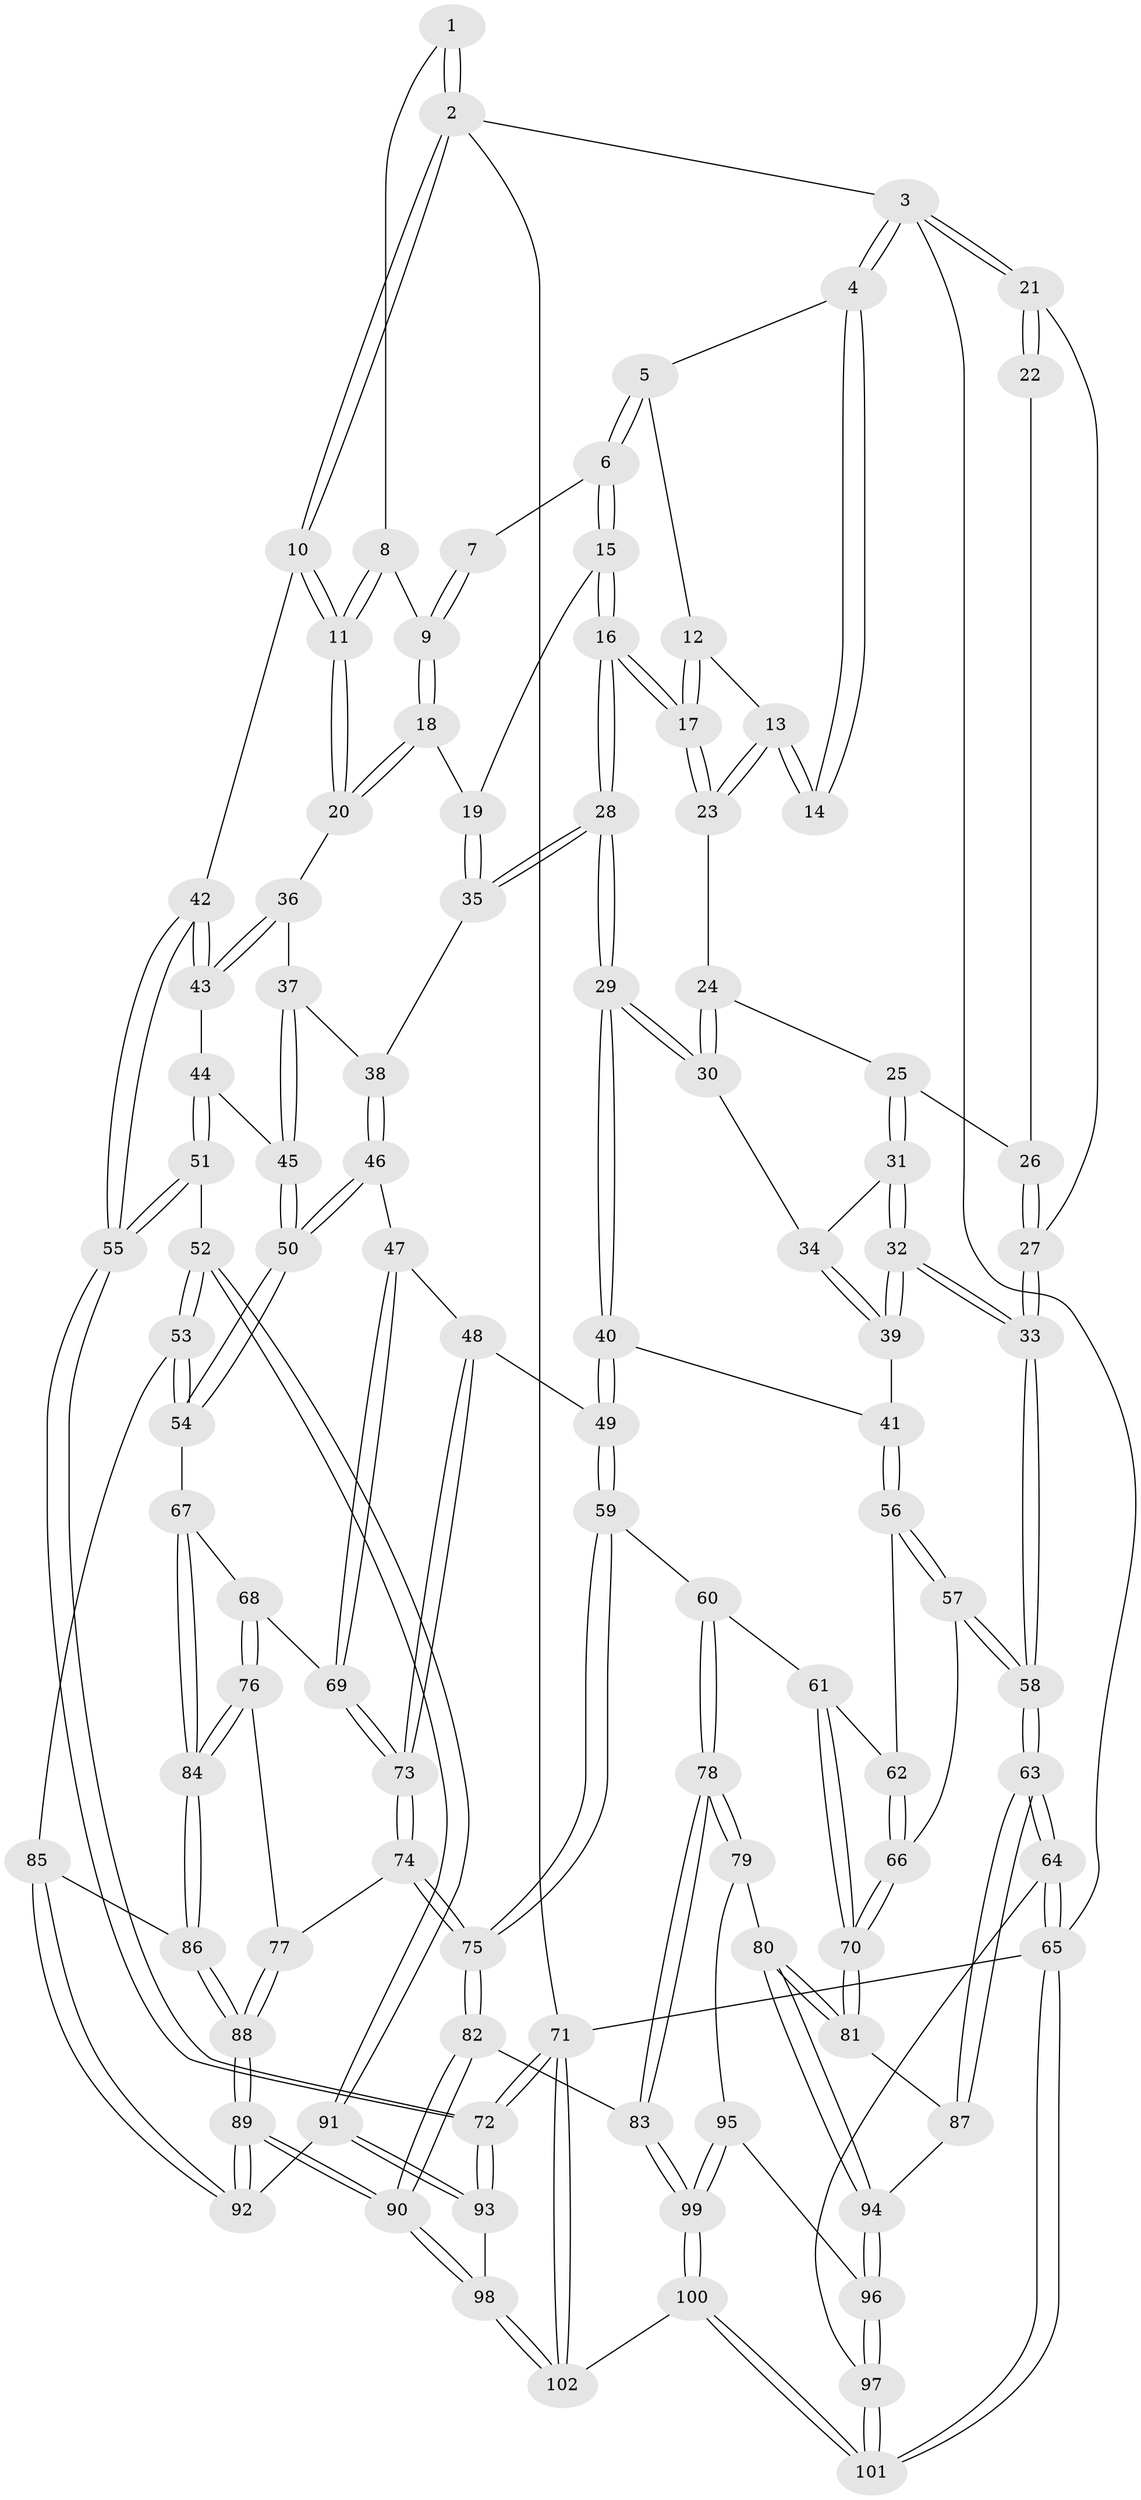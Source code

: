 // Generated by graph-tools (version 1.1) at 2025/11/02/27/25 16:11:51]
// undirected, 102 vertices, 252 edges
graph export_dot {
graph [start="1"]
  node [color=gray90,style=filled];
  1 [pos="+0.8968984994473754+0"];
  2 [pos="+1+0"];
  3 [pos="+0+0"];
  4 [pos="+0.004298540606688749+0"];
  5 [pos="+0.43624985027587027+0"];
  6 [pos="+0.5028741981187961+0"];
  7 [pos="+0.6186582099829339+0"];
  8 [pos="+0.851433168980853+0.08921307384117554"];
  9 [pos="+0.7943033497650285+0.1100504184709964"];
  10 [pos="+1+0.12721144956308597"];
  11 [pos="+1+0.1532997189238632"];
  12 [pos="+0.25216747890844+0.10820398739815207"];
  13 [pos="+0.18978348924885474+0.14215233483093986"];
  14 [pos="+0.17957849274173912+0.1326238873741989"];
  15 [pos="+0.5104314208214151+0.04932041304559465"];
  16 [pos="+0.42809008778684776+0.23658099623684978"];
  17 [pos="+0.36406212169889407+0.19648820669728007"];
  18 [pos="+0.7793262848067164+0.16423074622123454"];
  19 [pos="+0.6989697383271831+0.21549596766496998"];
  20 [pos="+0.9340064141073235+0.2555814706995796"];
  21 [pos="+0+0"];
  22 [pos="+0.11876700346934317+0.1366566407694367"];
  23 [pos="+0.1904653040709587+0.1501348578583242"];
  24 [pos="+0.1896476006686227+0.18398563171491916"];
  25 [pos="+0.07972740787990175+0.22737733924688994"];
  26 [pos="+0.04742826264830053+0.18073442251077793"];
  27 [pos="+0+0"];
  28 [pos="+0.4169507415914705+0.2939104369850722"];
  29 [pos="+0.4106669514789493+0.3069754265535386"];
  30 [pos="+0.22423140185544005+0.26246543694440766"];
  31 [pos="+0.07633179909826099+0.25810755122002776"];
  32 [pos="+0+0.3886895233389772"];
  33 [pos="+0+0.4512517773441467"];
  34 [pos="+0.1733276872148463+0.30915957232775726"];
  35 [pos="+0.697433633407815+0.28767427154323116"];
  36 [pos="+0.903988286520439+0.2920288166382338"];
  37 [pos="+0.8735131311186927+0.32633435572284153"];
  38 [pos="+0.7167090542987801+0.334829150628436"];
  39 [pos="+0.16229765373949276+0.34193808852290997"];
  40 [pos="+0.4125605976814659+0.34034694196438725"];
  41 [pos="+0.1986990922271735+0.4483870896559224"];
  42 [pos="+1+0.4183312951403596"];
  43 [pos="+0.9920794083933403+0.42924712997698017"];
  44 [pos="+0.9162761342767473+0.43862043163652"];
  45 [pos="+0.8919684748274492+0.42699683082649215"];
  46 [pos="+0.6689226339757448+0.47635890483110893"];
  47 [pos="+0.6578190000068662+0.47975423960498814"];
  48 [pos="+0.5140682902558301+0.4889399820888013"];
  49 [pos="+0.479416151779229+0.48384003908623097"];
  50 [pos="+0.771759634925266+0.5359759485123317"];
  51 [pos="+0.9959780734622978+0.6649558837159306"];
  52 [pos="+0.9903741556618396+0.6660342625874149"];
  53 [pos="+0.8960220749515273+0.6552730949764323"];
  54 [pos="+0.8118559752628295+0.6027247361603698"];
  55 [pos="+1+0.6669859014201938"];
  56 [pos="+0.1953879230060473+0.4558551066058729"];
  57 [pos="+0+0.5245314132686403"];
  58 [pos="+0+0.5184846840032732"];
  59 [pos="+0.42089343952441943+0.5645930880301049"];
  60 [pos="+0.4195341499756823+0.5656305509223443"];
  61 [pos="+0.2821157023901707+0.55926038931689"];
  62 [pos="+0.22724665658402288+0.5229404005603726"];
  63 [pos="+0+0.7509088878865292"];
  64 [pos="+0+0.7990911771046175"];
  65 [pos="+0+1"];
  66 [pos="+0.12826620470743164+0.6259370741783246"];
  67 [pos="+0.7707375036233306+0.6389872791507339"];
  68 [pos="+0.7017382737140155+0.6635878747137687"];
  69 [pos="+0.6471148615371516+0.6472866290206699"];
  70 [pos="+0.19617199945741587+0.7166502866778889"];
  71 [pos="+1+1"];
  72 [pos="+1+1"];
  73 [pos="+0.6030624796250201+0.703775307222417"];
  74 [pos="+0.6018960306076582+0.7113601792184719"];
  75 [pos="+0.5619666043459274+0.7564080966508661"];
  76 [pos="+0.6742663211462153+0.7139856548353648"];
  77 [pos="+0.603224968234214+0.7115249445647133"];
  78 [pos="+0.32793599496149517+0.8202148458254703"];
  79 [pos="+0.221907060809864+0.7644395162741758"];
  80 [pos="+0.2160340360421229+0.7601474228118004"];
  81 [pos="+0.2050996504840667+0.750633051620818"];
  82 [pos="+0.5465940730179761+0.8145091003922107"];
  83 [pos="+0.34527687798269446+0.8516179367259331"];
  84 [pos="+0.7181188748576258+0.7441016323290123"];
  85 [pos="+0.8346469634538899+0.7374795352299246"];
  86 [pos="+0.7238445781909991+0.7657163305673771"];
  87 [pos="+0.07975970175550633+0.7740799974378952"];
  88 [pos="+0.7161519496135714+0.7915932765824312"];
  89 [pos="+0.7010360372039854+0.874405612920243"];
  90 [pos="+0.6702589107167044+0.9175420259117646"];
  91 [pos="+0.8954916909787345+0.8709589422724527"];
  92 [pos="+0.8159995887327127+0.8210768491621742"];
  93 [pos="+0.9023897244327501+0.9086881619620013"];
  94 [pos="+0.09506582551480858+0.8753108664180632"];
  95 [pos="+0.10606433811806143+0.9228884953948241"];
  96 [pos="+0.08669180259018446+0.9177395064895856"];
  97 [pos="+0.06484242260406066+0.9212216479774575"];
  98 [pos="+0.6799667337560769+0.9653971730811763"];
  99 [pos="+0.31515446549747916+1"];
  100 [pos="+0.3303789533037266+1"];
  101 [pos="+0.013910755038935692+1"];
  102 [pos="+0.6504602768633363+1"];
  1 -- 2;
  1 -- 2;
  1 -- 8;
  2 -- 3;
  2 -- 10;
  2 -- 10;
  2 -- 71;
  3 -- 4;
  3 -- 4;
  3 -- 21;
  3 -- 21;
  3 -- 65;
  4 -- 5;
  4 -- 14;
  4 -- 14;
  5 -- 6;
  5 -- 6;
  5 -- 12;
  6 -- 7;
  6 -- 15;
  6 -- 15;
  7 -- 9;
  7 -- 9;
  8 -- 9;
  8 -- 11;
  8 -- 11;
  9 -- 18;
  9 -- 18;
  10 -- 11;
  10 -- 11;
  10 -- 42;
  11 -- 20;
  11 -- 20;
  12 -- 13;
  12 -- 17;
  12 -- 17;
  13 -- 14;
  13 -- 14;
  13 -- 23;
  13 -- 23;
  15 -- 16;
  15 -- 16;
  15 -- 19;
  16 -- 17;
  16 -- 17;
  16 -- 28;
  16 -- 28;
  17 -- 23;
  17 -- 23;
  18 -- 19;
  18 -- 20;
  18 -- 20;
  19 -- 35;
  19 -- 35;
  20 -- 36;
  21 -- 22;
  21 -- 22;
  21 -- 27;
  22 -- 26;
  23 -- 24;
  24 -- 25;
  24 -- 30;
  24 -- 30;
  25 -- 26;
  25 -- 31;
  25 -- 31;
  26 -- 27;
  26 -- 27;
  27 -- 33;
  27 -- 33;
  28 -- 29;
  28 -- 29;
  28 -- 35;
  28 -- 35;
  29 -- 30;
  29 -- 30;
  29 -- 40;
  29 -- 40;
  30 -- 34;
  31 -- 32;
  31 -- 32;
  31 -- 34;
  32 -- 33;
  32 -- 33;
  32 -- 39;
  32 -- 39;
  33 -- 58;
  33 -- 58;
  34 -- 39;
  34 -- 39;
  35 -- 38;
  36 -- 37;
  36 -- 43;
  36 -- 43;
  37 -- 38;
  37 -- 45;
  37 -- 45;
  38 -- 46;
  38 -- 46;
  39 -- 41;
  40 -- 41;
  40 -- 49;
  40 -- 49;
  41 -- 56;
  41 -- 56;
  42 -- 43;
  42 -- 43;
  42 -- 55;
  42 -- 55;
  43 -- 44;
  44 -- 45;
  44 -- 51;
  44 -- 51;
  45 -- 50;
  45 -- 50;
  46 -- 47;
  46 -- 50;
  46 -- 50;
  47 -- 48;
  47 -- 69;
  47 -- 69;
  48 -- 49;
  48 -- 73;
  48 -- 73;
  49 -- 59;
  49 -- 59;
  50 -- 54;
  50 -- 54;
  51 -- 52;
  51 -- 55;
  51 -- 55;
  52 -- 53;
  52 -- 53;
  52 -- 91;
  52 -- 91;
  53 -- 54;
  53 -- 54;
  53 -- 85;
  54 -- 67;
  55 -- 72;
  55 -- 72;
  56 -- 57;
  56 -- 57;
  56 -- 62;
  57 -- 58;
  57 -- 58;
  57 -- 66;
  58 -- 63;
  58 -- 63;
  59 -- 60;
  59 -- 75;
  59 -- 75;
  60 -- 61;
  60 -- 78;
  60 -- 78;
  61 -- 62;
  61 -- 70;
  61 -- 70;
  62 -- 66;
  62 -- 66;
  63 -- 64;
  63 -- 64;
  63 -- 87;
  63 -- 87;
  64 -- 65;
  64 -- 65;
  64 -- 97;
  65 -- 101;
  65 -- 101;
  65 -- 71;
  66 -- 70;
  66 -- 70;
  67 -- 68;
  67 -- 84;
  67 -- 84;
  68 -- 69;
  68 -- 76;
  68 -- 76;
  69 -- 73;
  69 -- 73;
  70 -- 81;
  70 -- 81;
  71 -- 72;
  71 -- 72;
  71 -- 102;
  71 -- 102;
  72 -- 93;
  72 -- 93;
  73 -- 74;
  73 -- 74;
  74 -- 75;
  74 -- 75;
  74 -- 77;
  75 -- 82;
  75 -- 82;
  76 -- 77;
  76 -- 84;
  76 -- 84;
  77 -- 88;
  77 -- 88;
  78 -- 79;
  78 -- 79;
  78 -- 83;
  78 -- 83;
  79 -- 80;
  79 -- 95;
  80 -- 81;
  80 -- 81;
  80 -- 94;
  80 -- 94;
  81 -- 87;
  82 -- 83;
  82 -- 90;
  82 -- 90;
  83 -- 99;
  83 -- 99;
  84 -- 86;
  84 -- 86;
  85 -- 86;
  85 -- 92;
  85 -- 92;
  86 -- 88;
  86 -- 88;
  87 -- 94;
  88 -- 89;
  88 -- 89;
  89 -- 90;
  89 -- 90;
  89 -- 92;
  89 -- 92;
  90 -- 98;
  90 -- 98;
  91 -- 92;
  91 -- 93;
  91 -- 93;
  93 -- 98;
  94 -- 96;
  94 -- 96;
  95 -- 96;
  95 -- 99;
  95 -- 99;
  96 -- 97;
  96 -- 97;
  97 -- 101;
  97 -- 101;
  98 -- 102;
  98 -- 102;
  99 -- 100;
  99 -- 100;
  100 -- 101;
  100 -- 101;
  100 -- 102;
}
